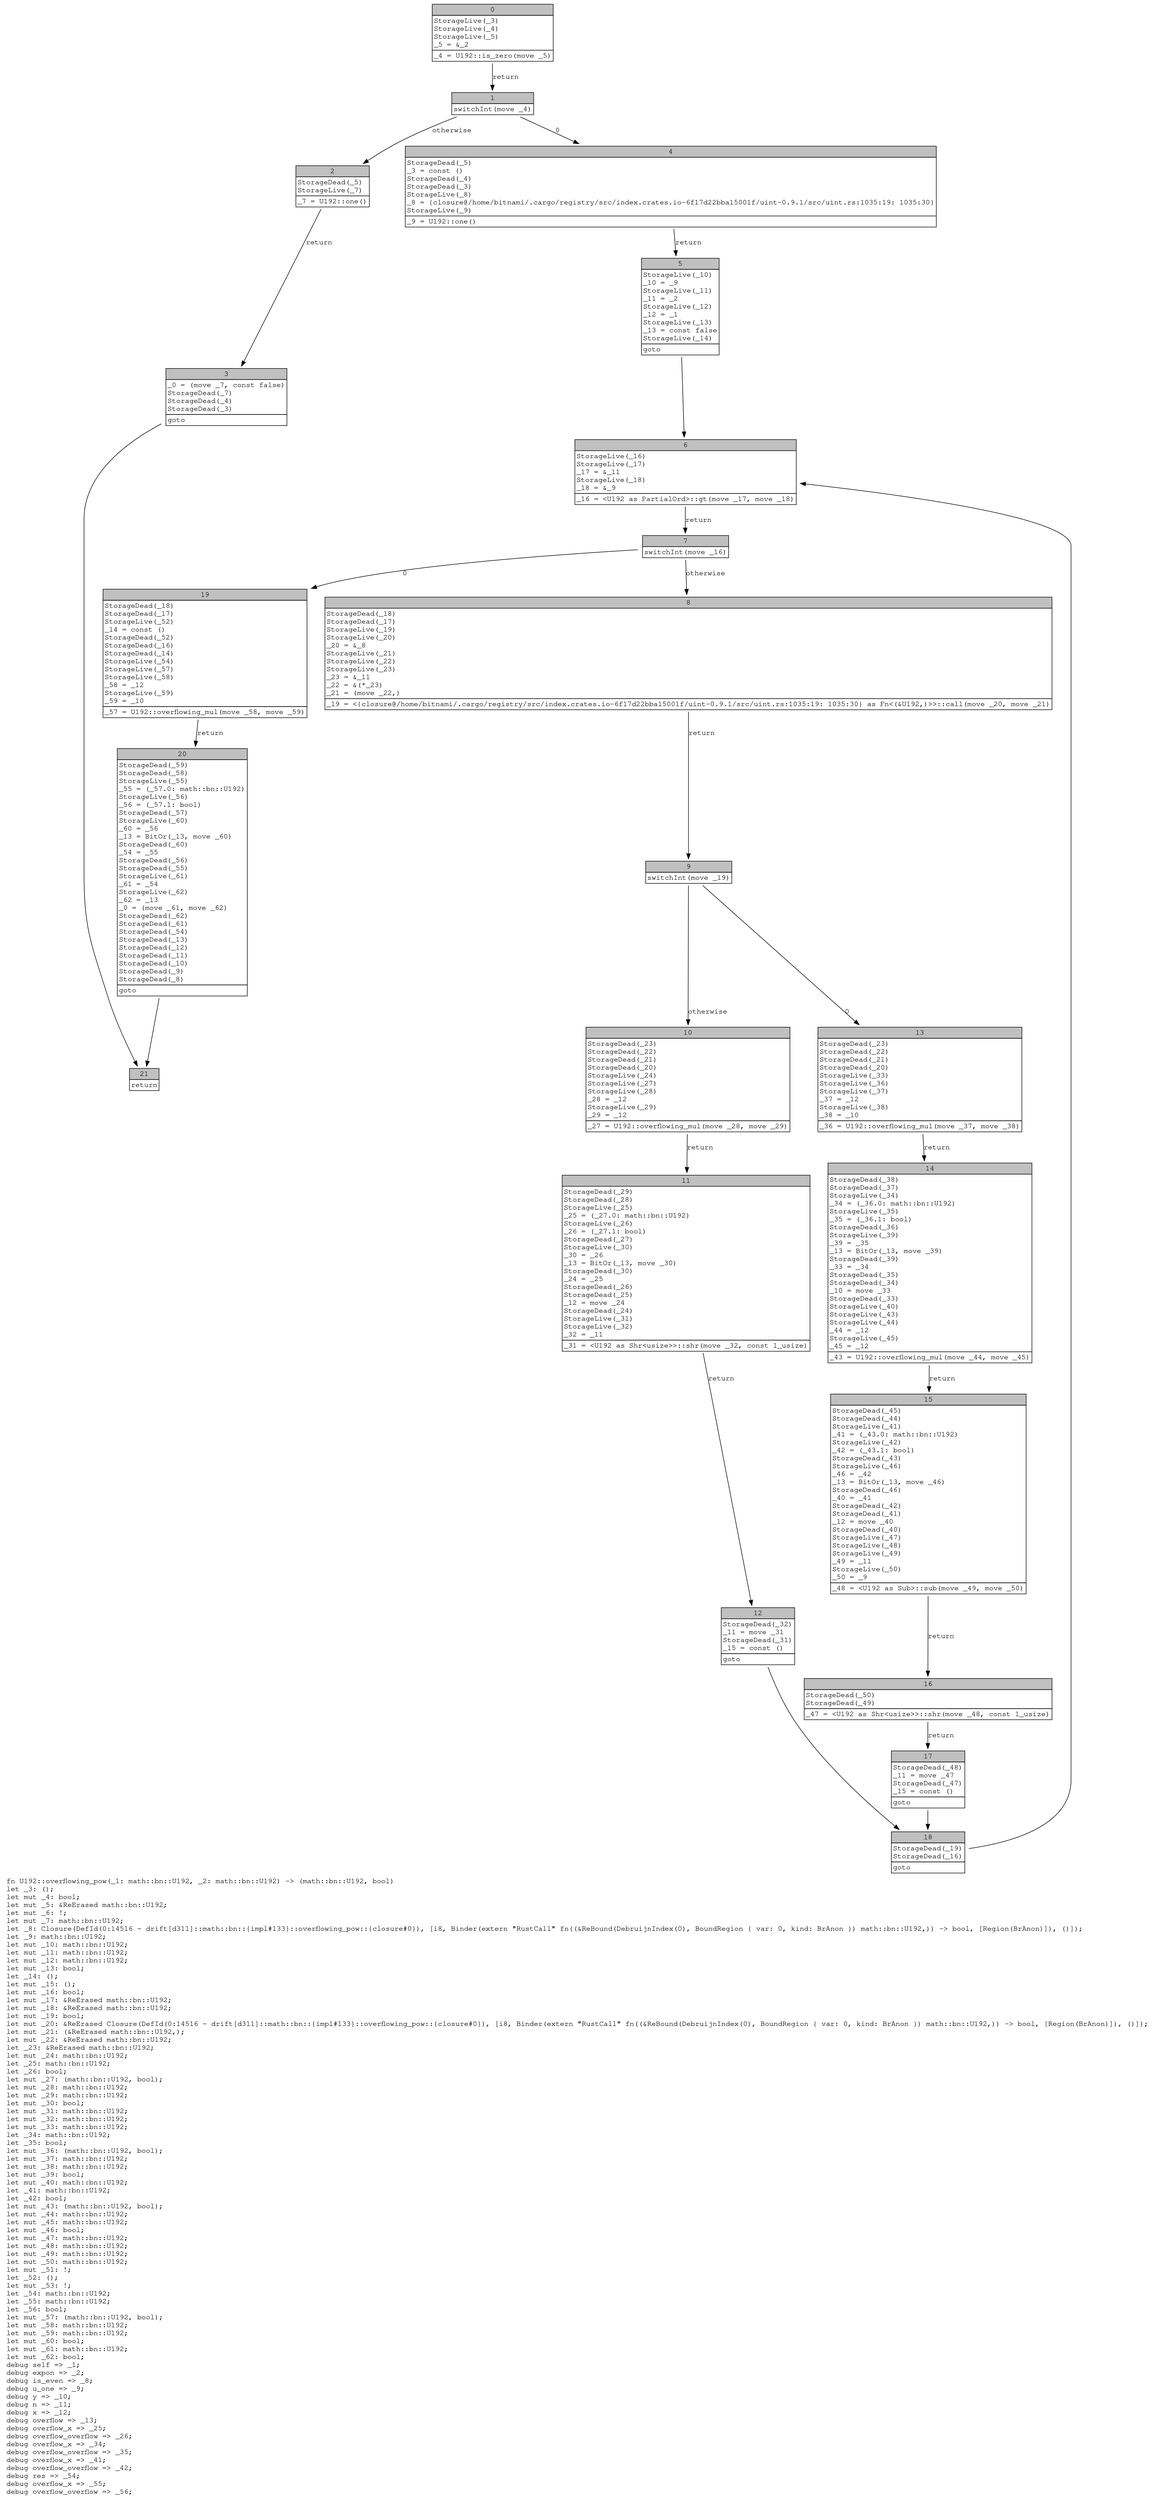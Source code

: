 digraph Mir_0_14515 {
    graph [fontname="Courier, monospace"];
    node [fontname="Courier, monospace"];
    edge [fontname="Courier, monospace"];
    label=<fn U192::overflowing_pow(_1: math::bn::U192, _2: math::bn::U192) -&gt; (math::bn::U192, bool)<br align="left"/>let _3: ();<br align="left"/>let mut _4: bool;<br align="left"/>let mut _5: &amp;ReErased math::bn::U192;<br align="left"/>let mut _6: !;<br align="left"/>let mut _7: math::bn::U192;<br align="left"/>let _8: Closure(DefId(0:14516 ~ drift[d311]::math::bn::{impl#133}::overflowing_pow::{closure#0}), [i8, Binder(extern &quot;RustCall&quot; fn((&amp;ReBound(DebruijnIndex(0), BoundRegion { var: 0, kind: BrAnon }) math::bn::U192,)) -&gt; bool, [Region(BrAnon)]), ()]);<br align="left"/>let _9: math::bn::U192;<br align="left"/>let mut _10: math::bn::U192;<br align="left"/>let mut _11: math::bn::U192;<br align="left"/>let mut _12: math::bn::U192;<br align="left"/>let mut _13: bool;<br align="left"/>let _14: ();<br align="left"/>let mut _15: ();<br align="left"/>let mut _16: bool;<br align="left"/>let mut _17: &amp;ReErased math::bn::U192;<br align="left"/>let mut _18: &amp;ReErased math::bn::U192;<br align="left"/>let mut _19: bool;<br align="left"/>let mut _20: &amp;ReErased Closure(DefId(0:14516 ~ drift[d311]::math::bn::{impl#133}::overflowing_pow::{closure#0}), [i8, Binder(extern &quot;RustCall&quot; fn((&amp;ReBound(DebruijnIndex(0), BoundRegion { var: 0, kind: BrAnon }) math::bn::U192,)) -&gt; bool, [Region(BrAnon)]), ()]);<br align="left"/>let mut _21: (&amp;ReErased math::bn::U192,);<br align="left"/>let mut _22: &amp;ReErased math::bn::U192;<br align="left"/>let _23: &amp;ReErased math::bn::U192;<br align="left"/>let mut _24: math::bn::U192;<br align="left"/>let _25: math::bn::U192;<br align="left"/>let _26: bool;<br align="left"/>let mut _27: (math::bn::U192, bool);<br align="left"/>let mut _28: math::bn::U192;<br align="left"/>let mut _29: math::bn::U192;<br align="left"/>let mut _30: bool;<br align="left"/>let mut _31: math::bn::U192;<br align="left"/>let mut _32: math::bn::U192;<br align="left"/>let mut _33: math::bn::U192;<br align="left"/>let _34: math::bn::U192;<br align="left"/>let _35: bool;<br align="left"/>let mut _36: (math::bn::U192, bool);<br align="left"/>let mut _37: math::bn::U192;<br align="left"/>let mut _38: math::bn::U192;<br align="left"/>let mut _39: bool;<br align="left"/>let mut _40: math::bn::U192;<br align="left"/>let _41: math::bn::U192;<br align="left"/>let _42: bool;<br align="left"/>let mut _43: (math::bn::U192, bool);<br align="left"/>let mut _44: math::bn::U192;<br align="left"/>let mut _45: math::bn::U192;<br align="left"/>let mut _46: bool;<br align="left"/>let mut _47: math::bn::U192;<br align="left"/>let mut _48: math::bn::U192;<br align="left"/>let mut _49: math::bn::U192;<br align="left"/>let mut _50: math::bn::U192;<br align="left"/>let mut _51: !;<br align="left"/>let _52: ();<br align="left"/>let mut _53: !;<br align="left"/>let _54: math::bn::U192;<br align="left"/>let _55: math::bn::U192;<br align="left"/>let _56: bool;<br align="left"/>let mut _57: (math::bn::U192, bool);<br align="left"/>let mut _58: math::bn::U192;<br align="left"/>let mut _59: math::bn::U192;<br align="left"/>let mut _60: bool;<br align="left"/>let mut _61: math::bn::U192;<br align="left"/>let mut _62: bool;<br align="left"/>debug self =&gt; _1;<br align="left"/>debug expon =&gt; _2;<br align="left"/>debug is_even =&gt; _8;<br align="left"/>debug u_one =&gt; _9;<br align="left"/>debug y =&gt; _10;<br align="left"/>debug n =&gt; _11;<br align="left"/>debug x =&gt; _12;<br align="left"/>debug overflow =&gt; _13;<br align="left"/>debug overflow_x =&gt; _25;<br align="left"/>debug overflow_overflow =&gt; _26;<br align="left"/>debug overflow_x =&gt; _34;<br align="left"/>debug overflow_overflow =&gt; _35;<br align="left"/>debug overflow_x =&gt; _41;<br align="left"/>debug overflow_overflow =&gt; _42;<br align="left"/>debug res =&gt; _54;<br align="left"/>debug overflow_x =&gt; _55;<br align="left"/>debug overflow_overflow =&gt; _56;<br align="left"/>>;
    bb0__0_14515 [shape="none", label=<<table border="0" cellborder="1" cellspacing="0"><tr><td bgcolor="gray" align="center" colspan="1">0</td></tr><tr><td align="left" balign="left">StorageLive(_3)<br/>StorageLive(_4)<br/>StorageLive(_5)<br/>_5 = &amp;_2<br/></td></tr><tr><td align="left">_4 = U192::is_zero(move _5)</td></tr></table>>];
    bb1__0_14515 [shape="none", label=<<table border="0" cellborder="1" cellspacing="0"><tr><td bgcolor="gray" align="center" colspan="1">1</td></tr><tr><td align="left">switchInt(move _4)</td></tr></table>>];
    bb2__0_14515 [shape="none", label=<<table border="0" cellborder="1" cellspacing="0"><tr><td bgcolor="gray" align="center" colspan="1">2</td></tr><tr><td align="left" balign="left">StorageDead(_5)<br/>StorageLive(_7)<br/></td></tr><tr><td align="left">_7 = U192::one()</td></tr></table>>];
    bb3__0_14515 [shape="none", label=<<table border="0" cellborder="1" cellspacing="0"><tr><td bgcolor="gray" align="center" colspan="1">3</td></tr><tr><td align="left" balign="left">_0 = (move _7, const false)<br/>StorageDead(_7)<br/>StorageDead(_4)<br/>StorageDead(_3)<br/></td></tr><tr><td align="left">goto</td></tr></table>>];
    bb4__0_14515 [shape="none", label=<<table border="0" cellborder="1" cellspacing="0"><tr><td bgcolor="gray" align="center" colspan="1">4</td></tr><tr><td align="left" balign="left">StorageDead(_5)<br/>_3 = const ()<br/>StorageDead(_4)<br/>StorageDead(_3)<br/>StorageLive(_8)<br/>_8 = {closure@/home/bitnami/.cargo/registry/src/index.crates.io-6f17d22bba15001f/uint-0.9.1/src/uint.rs:1035:19: 1035:30}<br/>StorageLive(_9)<br/></td></tr><tr><td align="left">_9 = U192::one()</td></tr></table>>];
    bb5__0_14515 [shape="none", label=<<table border="0" cellborder="1" cellspacing="0"><tr><td bgcolor="gray" align="center" colspan="1">5</td></tr><tr><td align="left" balign="left">StorageLive(_10)<br/>_10 = _9<br/>StorageLive(_11)<br/>_11 = _2<br/>StorageLive(_12)<br/>_12 = _1<br/>StorageLive(_13)<br/>_13 = const false<br/>StorageLive(_14)<br/></td></tr><tr><td align="left">goto</td></tr></table>>];
    bb6__0_14515 [shape="none", label=<<table border="0" cellborder="1" cellspacing="0"><tr><td bgcolor="gray" align="center" colspan="1">6</td></tr><tr><td align="left" balign="left">StorageLive(_16)<br/>StorageLive(_17)<br/>_17 = &amp;_11<br/>StorageLive(_18)<br/>_18 = &amp;_9<br/></td></tr><tr><td align="left">_16 = &lt;U192 as PartialOrd&gt;::gt(move _17, move _18)</td></tr></table>>];
    bb7__0_14515 [shape="none", label=<<table border="0" cellborder="1" cellspacing="0"><tr><td bgcolor="gray" align="center" colspan="1">7</td></tr><tr><td align="left">switchInt(move _16)</td></tr></table>>];
    bb8__0_14515 [shape="none", label=<<table border="0" cellborder="1" cellspacing="0"><tr><td bgcolor="gray" align="center" colspan="1">8</td></tr><tr><td align="left" balign="left">StorageDead(_18)<br/>StorageDead(_17)<br/>StorageLive(_19)<br/>StorageLive(_20)<br/>_20 = &amp;_8<br/>StorageLive(_21)<br/>StorageLive(_22)<br/>StorageLive(_23)<br/>_23 = &amp;_11<br/>_22 = &amp;(*_23)<br/>_21 = (move _22,)<br/></td></tr><tr><td align="left">_19 = &lt;{closure@/home/bitnami/.cargo/registry/src/index.crates.io-6f17d22bba15001f/uint-0.9.1/src/uint.rs:1035:19: 1035:30} as Fn&lt;(&amp;U192,)&gt;&gt;::call(move _20, move _21)</td></tr></table>>];
    bb9__0_14515 [shape="none", label=<<table border="0" cellborder="1" cellspacing="0"><tr><td bgcolor="gray" align="center" colspan="1">9</td></tr><tr><td align="left">switchInt(move _19)</td></tr></table>>];
    bb10__0_14515 [shape="none", label=<<table border="0" cellborder="1" cellspacing="0"><tr><td bgcolor="gray" align="center" colspan="1">10</td></tr><tr><td align="left" balign="left">StorageDead(_23)<br/>StorageDead(_22)<br/>StorageDead(_21)<br/>StorageDead(_20)<br/>StorageLive(_24)<br/>StorageLive(_27)<br/>StorageLive(_28)<br/>_28 = _12<br/>StorageLive(_29)<br/>_29 = _12<br/></td></tr><tr><td align="left">_27 = U192::overflowing_mul(move _28, move _29)</td></tr></table>>];
    bb11__0_14515 [shape="none", label=<<table border="0" cellborder="1" cellspacing="0"><tr><td bgcolor="gray" align="center" colspan="1">11</td></tr><tr><td align="left" balign="left">StorageDead(_29)<br/>StorageDead(_28)<br/>StorageLive(_25)<br/>_25 = (_27.0: math::bn::U192)<br/>StorageLive(_26)<br/>_26 = (_27.1: bool)<br/>StorageDead(_27)<br/>StorageLive(_30)<br/>_30 = _26<br/>_13 = BitOr(_13, move _30)<br/>StorageDead(_30)<br/>_24 = _25<br/>StorageDead(_26)<br/>StorageDead(_25)<br/>_12 = move _24<br/>StorageDead(_24)<br/>StorageLive(_31)<br/>StorageLive(_32)<br/>_32 = _11<br/></td></tr><tr><td align="left">_31 = &lt;U192 as Shr&lt;usize&gt;&gt;::shr(move _32, const 1_usize)</td></tr></table>>];
    bb12__0_14515 [shape="none", label=<<table border="0" cellborder="1" cellspacing="0"><tr><td bgcolor="gray" align="center" colspan="1">12</td></tr><tr><td align="left" balign="left">StorageDead(_32)<br/>_11 = move _31<br/>StorageDead(_31)<br/>_15 = const ()<br/></td></tr><tr><td align="left">goto</td></tr></table>>];
    bb13__0_14515 [shape="none", label=<<table border="0" cellborder="1" cellspacing="0"><tr><td bgcolor="gray" align="center" colspan="1">13</td></tr><tr><td align="left" balign="left">StorageDead(_23)<br/>StorageDead(_22)<br/>StorageDead(_21)<br/>StorageDead(_20)<br/>StorageLive(_33)<br/>StorageLive(_36)<br/>StorageLive(_37)<br/>_37 = _12<br/>StorageLive(_38)<br/>_38 = _10<br/></td></tr><tr><td align="left">_36 = U192::overflowing_mul(move _37, move _38)</td></tr></table>>];
    bb14__0_14515 [shape="none", label=<<table border="0" cellborder="1" cellspacing="0"><tr><td bgcolor="gray" align="center" colspan="1">14</td></tr><tr><td align="left" balign="left">StorageDead(_38)<br/>StorageDead(_37)<br/>StorageLive(_34)<br/>_34 = (_36.0: math::bn::U192)<br/>StorageLive(_35)<br/>_35 = (_36.1: bool)<br/>StorageDead(_36)<br/>StorageLive(_39)<br/>_39 = _35<br/>_13 = BitOr(_13, move _39)<br/>StorageDead(_39)<br/>_33 = _34<br/>StorageDead(_35)<br/>StorageDead(_34)<br/>_10 = move _33<br/>StorageDead(_33)<br/>StorageLive(_40)<br/>StorageLive(_43)<br/>StorageLive(_44)<br/>_44 = _12<br/>StorageLive(_45)<br/>_45 = _12<br/></td></tr><tr><td align="left">_43 = U192::overflowing_mul(move _44, move _45)</td></tr></table>>];
    bb15__0_14515 [shape="none", label=<<table border="0" cellborder="1" cellspacing="0"><tr><td bgcolor="gray" align="center" colspan="1">15</td></tr><tr><td align="left" balign="left">StorageDead(_45)<br/>StorageDead(_44)<br/>StorageLive(_41)<br/>_41 = (_43.0: math::bn::U192)<br/>StorageLive(_42)<br/>_42 = (_43.1: bool)<br/>StorageDead(_43)<br/>StorageLive(_46)<br/>_46 = _42<br/>_13 = BitOr(_13, move _46)<br/>StorageDead(_46)<br/>_40 = _41<br/>StorageDead(_42)<br/>StorageDead(_41)<br/>_12 = move _40<br/>StorageDead(_40)<br/>StorageLive(_47)<br/>StorageLive(_48)<br/>StorageLive(_49)<br/>_49 = _11<br/>StorageLive(_50)<br/>_50 = _9<br/></td></tr><tr><td align="left">_48 = &lt;U192 as Sub&gt;::sub(move _49, move _50)</td></tr></table>>];
    bb16__0_14515 [shape="none", label=<<table border="0" cellborder="1" cellspacing="0"><tr><td bgcolor="gray" align="center" colspan="1">16</td></tr><tr><td align="left" balign="left">StorageDead(_50)<br/>StorageDead(_49)<br/></td></tr><tr><td align="left">_47 = &lt;U192 as Shr&lt;usize&gt;&gt;::shr(move _48, const 1_usize)</td></tr></table>>];
    bb17__0_14515 [shape="none", label=<<table border="0" cellborder="1" cellspacing="0"><tr><td bgcolor="gray" align="center" colspan="1">17</td></tr><tr><td align="left" balign="left">StorageDead(_48)<br/>_11 = move _47<br/>StorageDead(_47)<br/>_15 = const ()<br/></td></tr><tr><td align="left">goto</td></tr></table>>];
    bb18__0_14515 [shape="none", label=<<table border="0" cellborder="1" cellspacing="0"><tr><td bgcolor="gray" align="center" colspan="1">18</td></tr><tr><td align="left" balign="left">StorageDead(_19)<br/>StorageDead(_16)<br/></td></tr><tr><td align="left">goto</td></tr></table>>];
    bb19__0_14515 [shape="none", label=<<table border="0" cellborder="1" cellspacing="0"><tr><td bgcolor="gray" align="center" colspan="1">19</td></tr><tr><td align="left" balign="left">StorageDead(_18)<br/>StorageDead(_17)<br/>StorageLive(_52)<br/>_14 = const ()<br/>StorageDead(_52)<br/>StorageDead(_16)<br/>StorageDead(_14)<br/>StorageLive(_54)<br/>StorageLive(_57)<br/>StorageLive(_58)<br/>_58 = _12<br/>StorageLive(_59)<br/>_59 = _10<br/></td></tr><tr><td align="left">_57 = U192::overflowing_mul(move _58, move _59)</td></tr></table>>];
    bb20__0_14515 [shape="none", label=<<table border="0" cellborder="1" cellspacing="0"><tr><td bgcolor="gray" align="center" colspan="1">20</td></tr><tr><td align="left" balign="left">StorageDead(_59)<br/>StorageDead(_58)<br/>StorageLive(_55)<br/>_55 = (_57.0: math::bn::U192)<br/>StorageLive(_56)<br/>_56 = (_57.1: bool)<br/>StorageDead(_57)<br/>StorageLive(_60)<br/>_60 = _56<br/>_13 = BitOr(_13, move _60)<br/>StorageDead(_60)<br/>_54 = _55<br/>StorageDead(_56)<br/>StorageDead(_55)<br/>StorageLive(_61)<br/>_61 = _54<br/>StorageLive(_62)<br/>_62 = _13<br/>_0 = (move _61, move _62)<br/>StorageDead(_62)<br/>StorageDead(_61)<br/>StorageDead(_54)<br/>StorageDead(_13)<br/>StorageDead(_12)<br/>StorageDead(_11)<br/>StorageDead(_10)<br/>StorageDead(_9)<br/>StorageDead(_8)<br/></td></tr><tr><td align="left">goto</td></tr></table>>];
    bb21__0_14515 [shape="none", label=<<table border="0" cellborder="1" cellspacing="0"><tr><td bgcolor="gray" align="center" colspan="1">21</td></tr><tr><td align="left">return</td></tr></table>>];
    bb0__0_14515 -> bb1__0_14515 [label="return"];
    bb1__0_14515 -> bb4__0_14515 [label="0"];
    bb1__0_14515 -> bb2__0_14515 [label="otherwise"];
    bb2__0_14515 -> bb3__0_14515 [label="return"];
    bb3__0_14515 -> bb21__0_14515 [label=""];
    bb4__0_14515 -> bb5__0_14515 [label="return"];
    bb5__0_14515 -> bb6__0_14515 [label=""];
    bb6__0_14515 -> bb7__0_14515 [label="return"];
    bb7__0_14515 -> bb19__0_14515 [label="0"];
    bb7__0_14515 -> bb8__0_14515 [label="otherwise"];
    bb8__0_14515 -> bb9__0_14515 [label="return"];
    bb9__0_14515 -> bb13__0_14515 [label="0"];
    bb9__0_14515 -> bb10__0_14515 [label="otherwise"];
    bb10__0_14515 -> bb11__0_14515 [label="return"];
    bb11__0_14515 -> bb12__0_14515 [label="return"];
    bb12__0_14515 -> bb18__0_14515 [label=""];
    bb13__0_14515 -> bb14__0_14515 [label="return"];
    bb14__0_14515 -> bb15__0_14515 [label="return"];
    bb15__0_14515 -> bb16__0_14515 [label="return"];
    bb16__0_14515 -> bb17__0_14515 [label="return"];
    bb17__0_14515 -> bb18__0_14515 [label=""];
    bb18__0_14515 -> bb6__0_14515 [label=""];
    bb19__0_14515 -> bb20__0_14515 [label="return"];
    bb20__0_14515 -> bb21__0_14515 [label=""];
}
